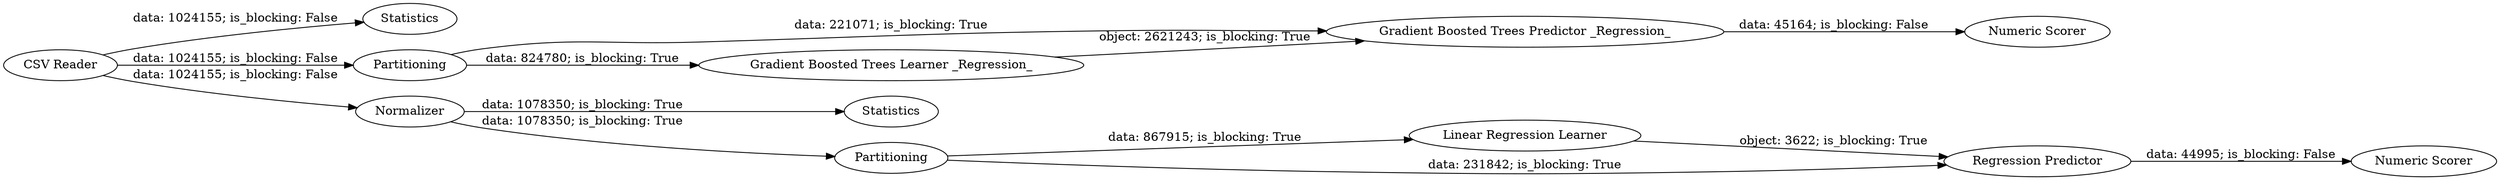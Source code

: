 digraph {
	"4136221887701024102_3" [label=Statistics]
	"4136221887701024102_1" [label="CSV Reader"]
	"4136221887701024102_1618" [label=Partitioning]
	"4136221887701024102_56" [label="Linear Regression Learner"]
	"4136221887701024102_72" [label="Numeric Scorer"]
	"4136221887701024102_4" [label=Statistics]
	"4136221887701024102_1619" [label="Gradient Boosted Trees Predictor _Regression_"]
	"4136221887701024102_1620" [label="Numeric Scorer"]
	"4136221887701024102_57" [label="Regression Predictor"]
	"4136221887701024102_1616" [label="Gradient Boosted Trees Learner _Regression_"]
	"4136221887701024102_1614" [label=Partitioning]
	"4136221887701024102_1615" [label=Normalizer]
	"4136221887701024102_1" -> "4136221887701024102_1618" [label="data: 1024155; is_blocking: False"]
	"4136221887701024102_1616" -> "4136221887701024102_1619" [label="object: 2621243; is_blocking: True"]
	"4136221887701024102_1615" -> "4136221887701024102_1614" [label="data: 1078350; is_blocking: True"]
	"4136221887701024102_1" -> "4136221887701024102_1615" [label="data: 1024155; is_blocking: False"]
	"4136221887701024102_1618" -> "4136221887701024102_1619" [label="data: 221071; is_blocking: True"]
	"4136221887701024102_1614" -> "4136221887701024102_56" [label="data: 867915; is_blocking: True"]
	"4136221887701024102_1614" -> "4136221887701024102_57" [label="data: 231842; is_blocking: True"]
	"4136221887701024102_1" -> "4136221887701024102_3" [label="data: 1024155; is_blocking: False"]
	"4136221887701024102_56" -> "4136221887701024102_57" [label="object: 3622; is_blocking: True"]
	"4136221887701024102_1619" -> "4136221887701024102_1620" [label="data: 45164; is_blocking: False"]
	"4136221887701024102_1618" -> "4136221887701024102_1616" [label="data: 824780; is_blocking: True"]
	"4136221887701024102_1615" -> "4136221887701024102_4" [label="data: 1078350; is_blocking: True"]
	"4136221887701024102_57" -> "4136221887701024102_72" [label="data: 44995; is_blocking: False"]
	rankdir=LR
}
